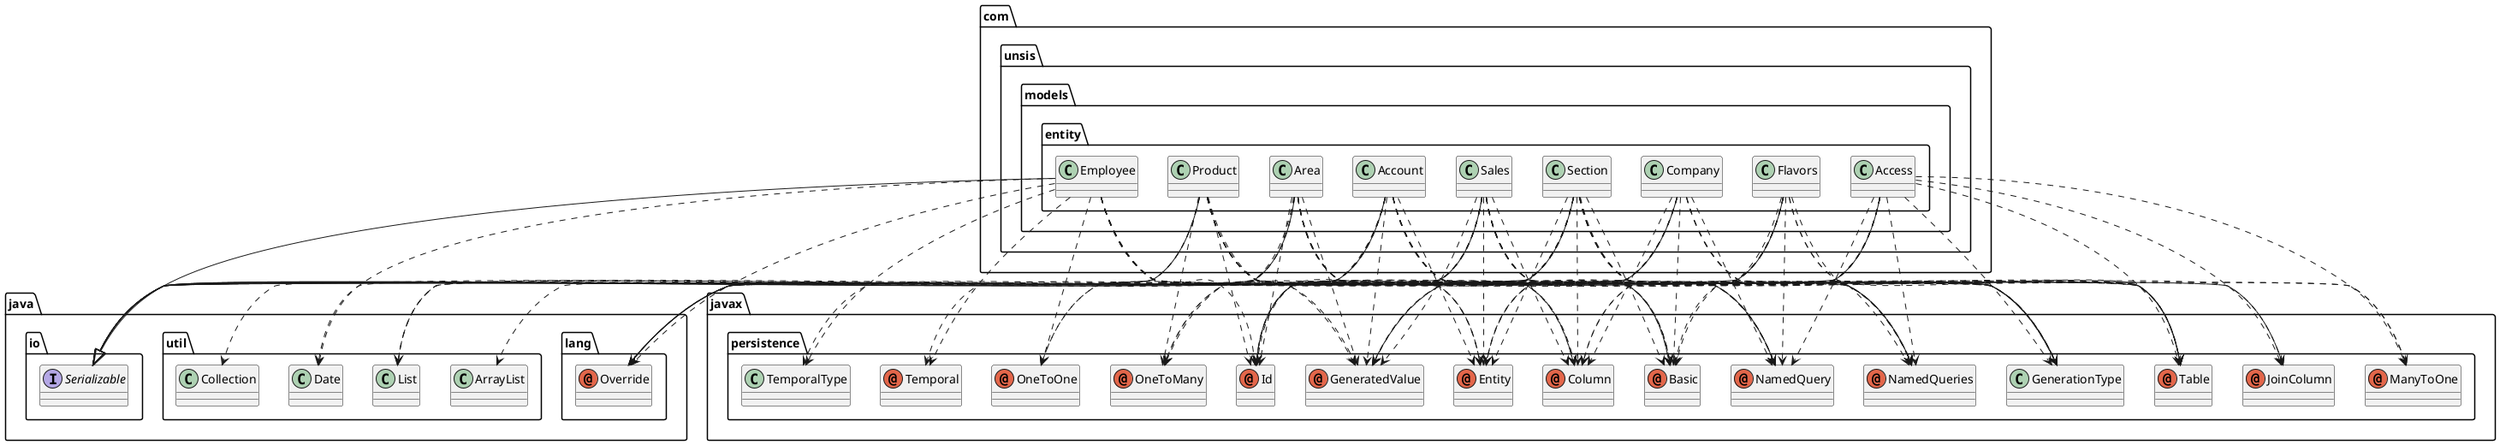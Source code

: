 @startuml
annotation java.lang.Override
annotation javax.persistence.Basic
annotation javax.persistence.Column
annotation javax.persistence.Entity
annotation javax.persistence.GeneratedValue
annotation javax.persistence.Id
annotation javax.persistence.JoinColumn
annotation javax.persistence.ManyToOne
annotation javax.persistence.NamedQueries
annotation javax.persistence.NamedQuery
annotation javax.persistence.OneToMany
annotation javax.persistence.OneToOne
annotation javax.persistence.Table
annotation javax.persistence.Temporal
class com.unsis.models.entity.Access
class com.unsis.models.entity.Account
class com.unsis.models.entity.Area
class com.unsis.models.entity.Company
class com.unsis.models.entity.Employee
class com.unsis.models.entity.Flavors
class com.unsis.models.entity.Product
class com.unsis.models.entity.Sales
class com.unsis.models.entity.Section
class java.util.ArrayList
class java.util.Collection
class java.util.Date
class java.util.List
class javax.persistence.GenerationType
class javax.persistence.TemporalType
interface java.io.Serializable
com.unsis.models.entity.Access ..> java.lang.Override
com.unsis.models.entity.Access ..> javax.persistence.Basic
com.unsis.models.entity.Access ..> javax.persistence.Column
com.unsis.models.entity.Access ..> javax.persistence.Entity
com.unsis.models.entity.Access ..> javax.persistence.GeneratedValue
com.unsis.models.entity.Access ..> javax.persistence.Id
com.unsis.models.entity.Access ..> javax.persistence.JoinColumn
com.unsis.models.entity.Access ..> javax.persistence.ManyToOne
com.unsis.models.entity.Access ..> javax.persistence.NamedQueries
com.unsis.models.entity.Access ..> javax.persistence.NamedQuery
com.unsis.models.entity.Access ..> javax.persistence.Table
com.unsis.models.entity.Access ..> javax.persistence.GenerationType
com.unsis.models.entity.Access --|> java.io.Serializable
com.unsis.models.entity.Account ..> java.lang.Override
com.unsis.models.entity.Account ..> javax.persistence.Basic
com.unsis.models.entity.Account ..> javax.persistence.Column
com.unsis.models.entity.Account ..> javax.persistence.Entity
com.unsis.models.entity.Account ..> javax.persistence.GeneratedValue
com.unsis.models.entity.Account ..> javax.persistence.Id
com.unsis.models.entity.Account ..> javax.persistence.JoinColumn
com.unsis.models.entity.Account ..> javax.persistence.NamedQueries
com.unsis.models.entity.Account ..> javax.persistence.NamedQuery
com.unsis.models.entity.Account ..> javax.persistence.OneToMany
com.unsis.models.entity.Account ..> javax.persistence.OneToOne
com.unsis.models.entity.Account ..> javax.persistence.Table
com.unsis.models.entity.Account ..> java.util.List
com.unsis.models.entity.Account ..> javax.persistence.GenerationType
com.unsis.models.entity.Account --|> java.io.Serializable
com.unsis.models.entity.Area ..> java.lang.Override
com.unsis.models.entity.Area ..> javax.persistence.Basic
com.unsis.models.entity.Area ..> javax.persistence.Column
com.unsis.models.entity.Area ..> javax.persistence.Entity
com.unsis.models.entity.Area ..> javax.persistence.GeneratedValue
com.unsis.models.entity.Area ..> javax.persistence.Id
com.unsis.models.entity.Area ..> javax.persistence.NamedQueries
com.unsis.models.entity.Area ..> javax.persistence.NamedQuery
com.unsis.models.entity.Area ..> javax.persistence.OneToMany
com.unsis.models.entity.Area ..> javax.persistence.Table
com.unsis.models.entity.Area ..> java.util.List
com.unsis.models.entity.Area ..> javax.persistence.GenerationType
com.unsis.models.entity.Area --|> java.io.Serializable
com.unsis.models.entity.Company ..> java.lang.Override
com.unsis.models.entity.Company ..> javax.persistence.Basic
com.unsis.models.entity.Company ..> javax.persistence.Column
com.unsis.models.entity.Company ..> javax.persistence.Entity
com.unsis.models.entity.Company ..> javax.persistence.GeneratedValue
com.unsis.models.entity.Company ..> javax.persistence.Id
com.unsis.models.entity.Company ..> javax.persistence.NamedQueries
com.unsis.models.entity.Company ..> javax.persistence.NamedQuery
com.unsis.models.entity.Company ..> javax.persistence.Table
com.unsis.models.entity.Company ..> javax.persistence.GenerationType
com.unsis.models.entity.Company --|> java.io.Serializable
com.unsis.models.entity.Employee ..> java.lang.Override
com.unsis.models.entity.Employee ..> javax.persistence.Basic
com.unsis.models.entity.Employee ..> javax.persistence.Column
com.unsis.models.entity.Employee ..> javax.persistence.Entity
com.unsis.models.entity.Employee ..> javax.persistence.GeneratedValue
com.unsis.models.entity.Employee ..> javax.persistence.Id
com.unsis.models.entity.Employee ..> javax.persistence.NamedQueries
com.unsis.models.entity.Employee ..> javax.persistence.NamedQuery
com.unsis.models.entity.Employee ..> javax.persistence.OneToOne
com.unsis.models.entity.Employee ..> javax.persistence.Table
com.unsis.models.entity.Employee ..> javax.persistence.Temporal
com.unsis.models.entity.Employee ..> java.util.Date
com.unsis.models.entity.Employee ..> javax.persistence.GenerationType
com.unsis.models.entity.Employee ..> javax.persistence.TemporalType
com.unsis.models.entity.Employee --|> java.io.Serializable
com.unsis.models.entity.Flavors ..> java.lang.Override
com.unsis.models.entity.Flavors ..> javax.persistence.Basic
com.unsis.models.entity.Flavors ..> javax.persistence.Column
com.unsis.models.entity.Flavors ..> javax.persistence.Entity
com.unsis.models.entity.Flavors ..> javax.persistence.GeneratedValue
com.unsis.models.entity.Flavors ..> javax.persistence.Id
com.unsis.models.entity.Flavors ..> javax.persistence.NamedQueries
com.unsis.models.entity.Flavors ..> javax.persistence.NamedQuery
com.unsis.models.entity.Flavors ..> javax.persistence.Table
com.unsis.models.entity.Flavors ..> javax.persistence.GenerationType
com.unsis.models.entity.Flavors --|> java.io.Serializable
com.unsis.models.entity.Product ..> java.lang.Override
com.unsis.models.entity.Product ..> javax.persistence.Basic
com.unsis.models.entity.Product ..> javax.persistence.Column
com.unsis.models.entity.Product ..> javax.persistence.Entity
com.unsis.models.entity.Product ..> javax.persistence.GeneratedValue
com.unsis.models.entity.Product ..> javax.persistence.Id
com.unsis.models.entity.Product ..> javax.persistence.NamedQueries
com.unsis.models.entity.Product ..> javax.persistence.NamedQuery
com.unsis.models.entity.Product ..> javax.persistence.OneToMany
com.unsis.models.entity.Product ..> javax.persistence.Table
com.unsis.models.entity.Product ..> java.util.Collection
com.unsis.models.entity.Product ..> javax.persistence.GenerationType
com.unsis.models.entity.Product --|> java.io.Serializable
com.unsis.models.entity.Sales ..> java.lang.Override
com.unsis.models.entity.Sales ..> javax.persistence.Basic
com.unsis.models.entity.Sales ..> javax.persistence.Column
com.unsis.models.entity.Sales ..> javax.persistence.Entity
com.unsis.models.entity.Sales ..> javax.persistence.GeneratedValue
com.unsis.models.entity.Sales ..> javax.persistence.Id
com.unsis.models.entity.Sales ..> javax.persistence.JoinColumn
com.unsis.models.entity.Sales ..> javax.persistence.ManyToOne
com.unsis.models.entity.Sales ..> javax.persistence.NamedQueries
com.unsis.models.entity.Sales ..> javax.persistence.NamedQuery
com.unsis.models.entity.Sales ..> javax.persistence.OneToOne
com.unsis.models.entity.Sales ..> javax.persistence.Table
com.unsis.models.entity.Sales ..> javax.persistence.Temporal
com.unsis.models.entity.Sales ..> java.util.Date
com.unsis.models.entity.Sales ..> javax.persistence.GenerationType
com.unsis.models.entity.Sales ..> javax.persistence.TemporalType
com.unsis.models.entity.Sales --|> java.io.Serializable
com.unsis.models.entity.Section ..> java.lang.Override
com.unsis.models.entity.Section ..> javax.persistence.Basic
com.unsis.models.entity.Section ..> javax.persistence.Column
com.unsis.models.entity.Section ..> javax.persistence.Entity
com.unsis.models.entity.Section ..> javax.persistence.GeneratedValue
com.unsis.models.entity.Section ..> javax.persistence.Id
com.unsis.models.entity.Section ..> javax.persistence.JoinColumn
com.unsis.models.entity.Section ..> javax.persistence.ManyToOne
com.unsis.models.entity.Section ..> javax.persistence.NamedQueries
com.unsis.models.entity.Section ..> javax.persistence.NamedQuery
com.unsis.models.entity.Section ..> javax.persistence.OneToMany
com.unsis.models.entity.Section ..> javax.persistence.Table
com.unsis.models.entity.Section ..> java.util.ArrayList
com.unsis.models.entity.Section ..> java.util.List
com.unsis.models.entity.Section ..> javax.persistence.GenerationType
com.unsis.models.entity.Section --|> java.io.Serializable
@enduml